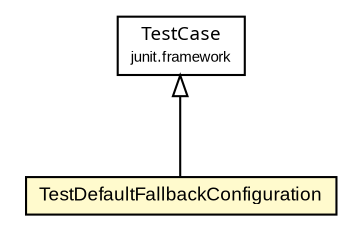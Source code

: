#!/usr/local/bin/dot
#
# Class diagram 
# Generated by UmlGraph version 4.6 (http://www.spinellis.gr/sw/umlgraph)
#

digraph G {
	edge [fontname="arial",fontsize=10,labelfontname="arial",labelfontsize=10];
	node [fontname="arial",fontsize=10,shape=plaintext];
	// org.settings4j.config.TestDefaultFallbackConfiguration
	c261 [label=<<table border="0" cellborder="1" cellspacing="0" cellpadding="2" port="p" bgcolor="lemonChiffon" href="./TestDefaultFallbackConfiguration.html">
		<tr><td><table border="0" cellspacing="0" cellpadding="1">
			<tr><td> TestDefaultFallbackConfiguration </td></tr>
		</table></td></tr>
		</table>>, fontname="arial", fontcolor="black", fontsize=9.0];
	//org.settings4j.config.TestDefaultFallbackConfiguration extends junit.framework.TestCase
	c277:p -> c261:p [dir=back,arrowtail=empty];
	// junit.framework.TestCase
	c277 [label=<<table border="0" cellborder="1" cellspacing="0" cellpadding="2" port="p" href="http://junit.org/junit/javadoc/3.8.1/junit/framework/TestCase.html">
		<tr><td><table border="0" cellspacing="0" cellpadding="1">
			<tr><td><font face="ariali"> TestCase </font></td></tr>
			<tr><td><font point-size="7.0"> junit.framework </font></td></tr>
		</table></td></tr>
		</table>>, fontname="arial", fontcolor="black", fontsize=9.0];
}


